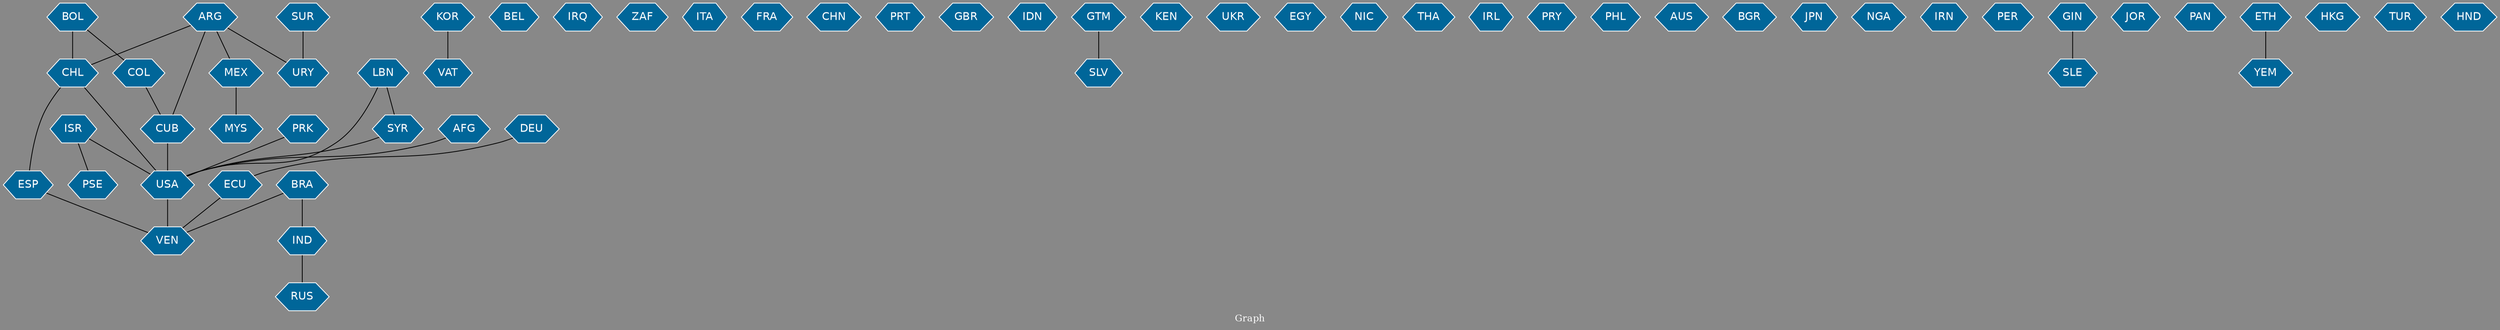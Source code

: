 // Countries together in item graph
graph {
	graph [bgcolor="#888888" fontcolor=white fontsize=12 label="Graph" outputorder=edgesfirst overlap=prism]
	node [color=white fillcolor="#006699" fontcolor=white fontname=Helvetica shape=hexagon style=filled]
	edge [arrowhead=open color=black fontcolor=white fontname=Courier fontsize=12]
		CUB [label=CUB]
		USA [label=USA]
		MEX [label=MEX]
		COL [label=COL]
		PRK [label=PRK]
		VAT [label=VAT]
		BEL [label=BEL]
		IRQ [label=IRQ]
		ECU [label=ECU]
		BOL [label=BOL]
		IND [label=IND]
		RUS [label=RUS]
		CHL [label=CHL]
		ESP [label=ESP]
		ARG [label=ARG]
		ZAF [label=ZAF]
		ITA [label=ITA]
		FRA [label=FRA]
		CHN [label=CHN]
		PRT [label=PRT]
		GBR [label=GBR]
		IDN [label=IDN]
		SLV [label=SLV]
		KEN [label=KEN]
		GTM [label=GTM]
		KOR [label=KOR]
		PSE [label=PSE]
		UKR [label=UKR]
		SYR [label=SYR]
		EGY [label=EGY]
		BRA [label=BRA]
		NIC [label=NIC]
		URY [label=URY]
		SUR [label=SUR]
		THA [label=THA]
		IRL [label=IRL]
		PRY [label=PRY]
		MYS [label=MYS]
		PHL [label=PHL]
		AFG [label=AFG]
		VEN [label=VEN]
		AUS [label=AUS]
		BGR [label=BGR]
		ISR [label=ISR]
		JPN [label=JPN]
		NGA [label=NGA]
		IRN [label=IRN]
		PER [label=PER]
		SLE [label=SLE]
		JOR [label=JOR]
		PAN [label=PAN]
		GIN [label=GIN]
		YEM [label=YEM]
		LBN [label=LBN]
		HKG [label=HKG]
		TUR [label=TUR]
		DEU [label=DEU]
		ETH [label=ETH]
		HND [label=HND]
			SYR -- USA [weight=1]
			ISR -- PSE [weight=1]
			COL -- CUB [weight=1]
			BOL -- COL [weight=1]
			DEU -- ECU [weight=1]
			LBN -- USA [weight=1]
			ISR -- USA [weight=1]
			ESP -- VEN [weight=1]
			SUR -- URY [weight=1]
			IND -- RUS [weight=1]
			KOR -- VAT [weight=1]
			ARG -- CHL [weight=1]
			AFG -- USA [weight=1]
			CHL -- ESP [weight=1]
			ARG -- MEX [weight=1]
			GIN -- SLE [weight=1]
			LBN -- SYR [weight=1]
			ARG -- CUB [weight=1]
			USA -- VEN [weight=5]
			CUB -- USA [weight=14]
			GTM -- SLV [weight=1]
			BRA -- VEN [weight=1]
			BOL -- CHL [weight=3]
			ARG -- URY [weight=1]
			MEX -- MYS [weight=1]
			CHL -- USA [weight=1]
			PRK -- USA [weight=4]
			ETH -- YEM [weight=1]
			ECU -- VEN [weight=1]
			BRA -- IND [weight=1]
}